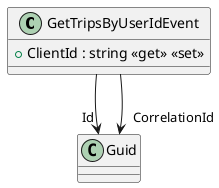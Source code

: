 @startuml
class GetTripsByUserIdEvent {
    + ClientId : string <<get>> <<set>>
}
GetTripsByUserIdEvent --> "Id" Guid
GetTripsByUserIdEvent --> "CorrelationId" Guid
@enduml
